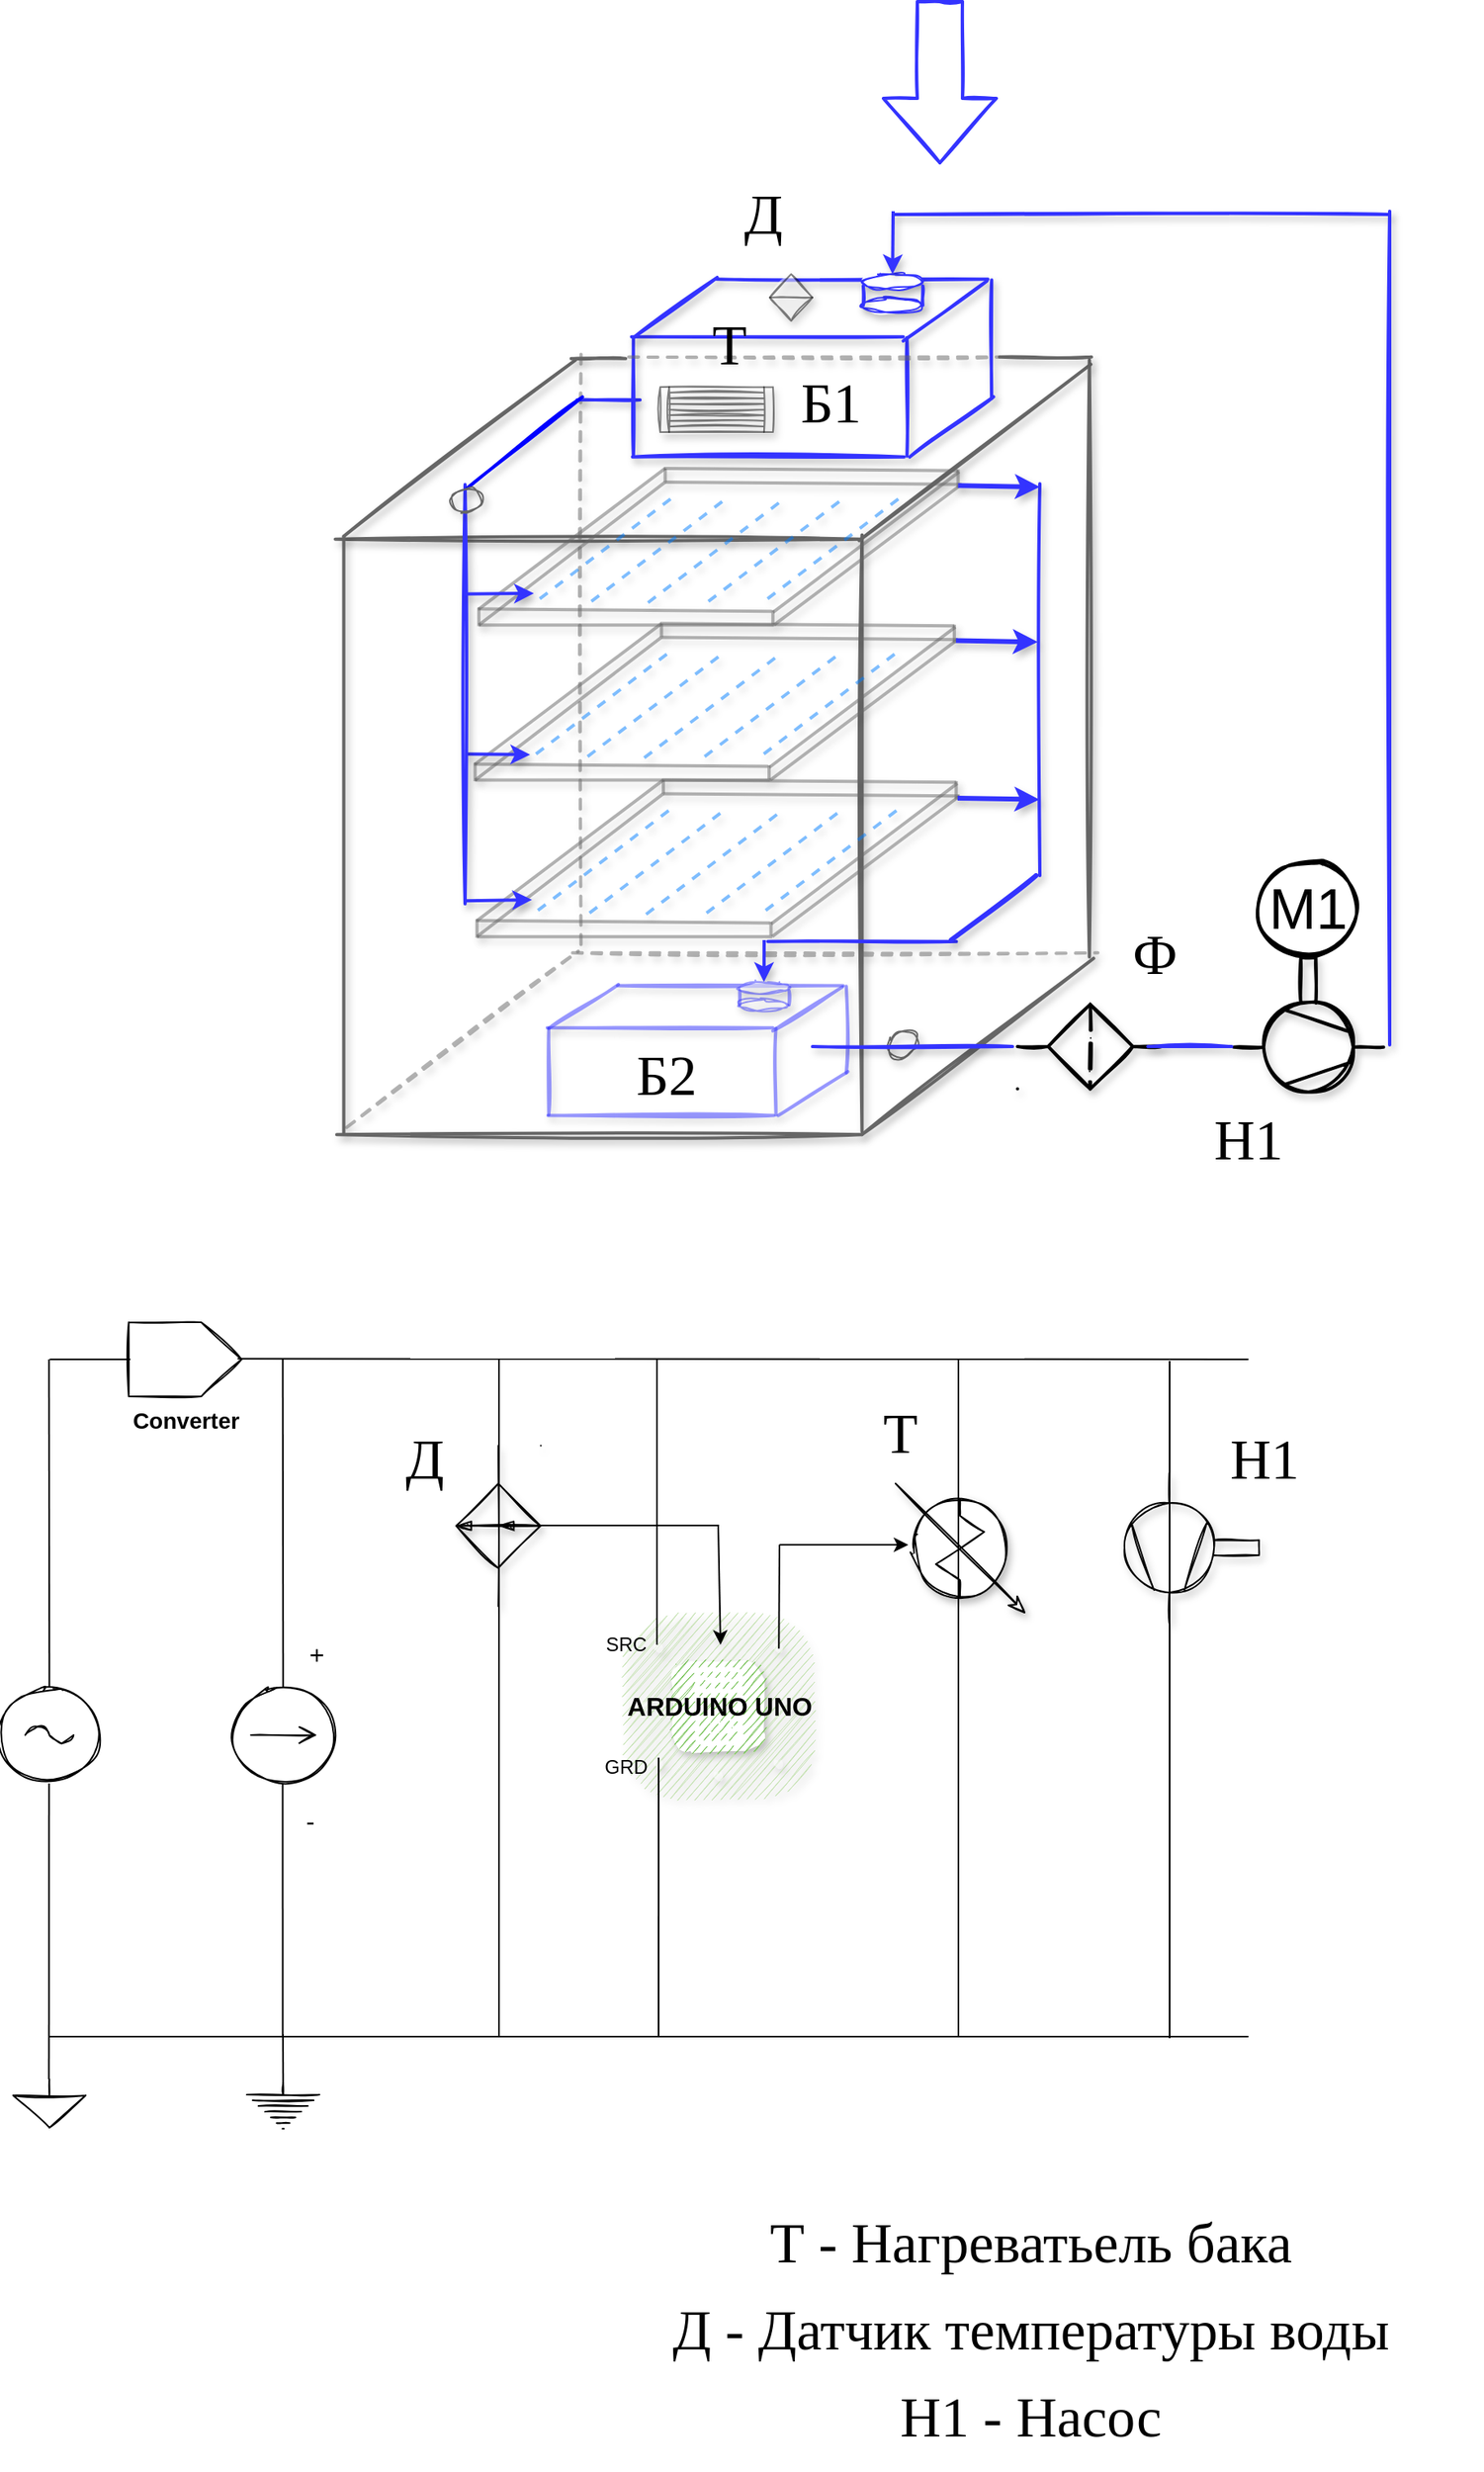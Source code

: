 <mxfile version="13.9.9" type="device"><diagram id="PtN9_cJQtFCpY6xcn8ew" name="Page-1"><mxGraphModel dx="1422" dy="1659" grid="1" gridSize="10" guides="1" tooltips="1" connect="1" arrows="1" fold="1" page="1" pageScale="1" pageWidth="1169" pageHeight="827" math="0" shadow="0"><root><mxCell id="0"/><mxCell id="1" parent="0"/><mxCell id="v4qBYFN-M_uOPP_2_ieD-4" value="" style="group" vertex="1" connectable="0" parent="1"><mxGeometry x="255" y="-562" width="473" height="490" as="geometry"/></mxCell><mxCell id="v4qBYFN-M_uOPP_2_ieD-5" value="" style="group" vertex="1" connectable="0" parent="v4qBYFN-M_uOPP_2_ieD-4"><mxGeometry width="473.0" height="490" as="geometry"/></mxCell><mxCell id="v4qBYFN-M_uOPP_2_ieD-6" value="" style="line;strokeWidth=2;html=1;sketch=1;rounded=1;shadow=1;strokeColor=#666666;" vertex="1" parent="v4qBYFN-M_uOPP_2_ieD-5"><mxGeometry y="111.924" width="325.844" height="8.813" as="geometry"/></mxCell><mxCell id="v4qBYFN-M_uOPP_2_ieD-7" value="" style="line;strokeWidth=2;direction=south;html=1;rounded=1;sketch=1;shadow=1;strokeColor=#666666;" vertex="1" parent="v4qBYFN-M_uOPP_2_ieD-5"><mxGeometry x="0.876" y="114.568" width="8.759" height="370.144" as="geometry"/></mxCell><mxCell id="v4qBYFN-M_uOPP_2_ieD-8" value="" style="line;strokeWidth=2;html=1;sketch=1;rounded=1;shadow=1;strokeColor=#666666;" vertex="1" parent="v4qBYFN-M_uOPP_2_ieD-5"><mxGeometry x="0.876" y="481.187" width="325.844" height="8.813" as="geometry"/></mxCell><mxCell id="v4qBYFN-M_uOPP_2_ieD-9" value="" style="line;strokeWidth=2;direction=south;html=1;rounded=1;sketch=1;shadow=1;strokeColor=#666666;" vertex="1" parent="v4qBYFN-M_uOPP_2_ieD-5"><mxGeometry x="322.341" y="113.687" width="8.759" height="370.144" as="geometry"/></mxCell><mxCell id="v4qBYFN-M_uOPP_2_ieD-10" value="" style="endArrow=none;html=1;exitX=0;exitY=0.5;exitDx=0;exitDy=0;exitPerimeter=0;strokeWidth=2;shadow=1;sketch=1;strokeColor=#666666;" edge="1" parent="v4qBYFN-M_uOPP_2_ieD-5" source="v4qBYFN-M_uOPP_2_ieD-7"><mxGeometry width="50" height="50" relative="1" as="geometry"><mxPoint x="190.076" y="222.968" as="sourcePoint"/><mxPoint x="148.907" y="5.288" as="targetPoint"/></mxGeometry></mxCell><mxCell id="v4qBYFN-M_uOPP_2_ieD-11" value="" style="line;strokeWidth=2;html=1;sketch=1;rounded=1;shadow=1;strokeColor=#666666;" vertex="1" parent="v4qBYFN-M_uOPP_2_ieD-5"><mxGeometry x="146.28" width="33.72" height="8.81" as="geometry"/></mxCell><mxCell id="v4qBYFN-M_uOPP_2_ieD-12" value="" style="endArrow=none;html=1;exitX=0;exitY=0.5;exitDx=0;exitDy=0;exitPerimeter=0;strokeWidth=2;shadow=1;sketch=1;strokeColor=#666666;" edge="1" parent="v4qBYFN-M_uOPP_2_ieD-5"><mxGeometry width="50" height="50" relative="1" as="geometry"><mxPoint x="324.969" y="117.212" as="sourcePoint"/><mxPoint x="468.62" y="7.932" as="targetPoint"/></mxGeometry></mxCell><mxCell id="v4qBYFN-M_uOPP_2_ieD-13" value="" style="line;strokeWidth=2;direction=south;html=1;rounded=1;sketch=1;shadow=1;strokeColor=#666666;" vertex="1" parent="v4qBYFN-M_uOPP_2_ieD-5"><mxGeometry x="463.365" y="5.288" width="8.759" height="370.144" as="geometry"/></mxCell><mxCell id="v4qBYFN-M_uOPP_2_ieD-14" value="" style="endArrow=none;html=1;exitX=0;exitY=0.5;exitDx=0;exitDy=0;exitPerimeter=0;strokeWidth=2;shadow=1;sketch=1;strokeColor=#666666;" edge="1" parent="v4qBYFN-M_uOPP_2_ieD-5"><mxGeometry width="50" height="50" relative="1" as="geometry"><mxPoint x="326.72" y="485.594" as="sourcePoint"/><mxPoint x="470.372" y="376.313" as="targetPoint"/></mxGeometry></mxCell><mxCell id="v4qBYFN-M_uOPP_2_ieD-15" value="" style="line;strokeWidth=2;direction=south;html=1;rounded=1;sketch=1;shadow=1;dashed=1;strokeColor=#666666;opacity=50;" vertex="1" parent="v4qBYFN-M_uOPP_2_ieD-5"><mxGeometry x="148.031" y="1.763" width="8.759" height="370.144" as="geometry"/></mxCell><mxCell id="v4qBYFN-M_uOPP_2_ieD-16" value="" style="endArrow=none;html=1;exitX=0;exitY=0.5;exitDx=0;exitDy=0;exitPerimeter=0;strokeWidth=2;shadow=1;sketch=1;dashed=1;strokeColor=#666666;opacity=50;" edge="1" parent="v4qBYFN-M_uOPP_2_ieD-5"><mxGeometry width="50" height="50" relative="1" as="geometry"><mxPoint x="7.007" y="481.187" as="sourcePoint"/><mxPoint x="150.659" y="371.906" as="targetPoint"/></mxGeometry></mxCell><mxCell id="v4qBYFN-M_uOPP_2_ieD-17" value="" style="line;strokeWidth=2;html=1;sketch=1;rounded=1;shadow=1;dashed=1;strokeColor=#666666;opacity=50;" vertex="1" parent="v4qBYFN-M_uOPP_2_ieD-5"><mxGeometry x="147.156" y="368.5" width="325.844" height="8.813" as="geometry"/></mxCell><mxCell id="v4qBYFN-M_uOPP_2_ieD-18" value="" style="group" vertex="1" connectable="0" parent="v4qBYFN-M_uOPP_2_ieD-5"><mxGeometry x="83.126" y="168.68" width="304.406" height="97.838" as="geometry"/></mxCell><mxCell id="v4qBYFN-M_uOPP_2_ieD-19" value="" style="group;opacity=50;" vertex="1" connectable="0" parent="v4qBYFN-M_uOPP_2_ieD-18"><mxGeometry width="304.406" height="97.838" as="geometry"/></mxCell><mxCell id="v4qBYFN-M_uOPP_2_ieD-20" value="" style="endArrow=none;html=1;strokeWidth=2;shadow=1;sketch=0;strokeColor=#666666;opacity=50;" edge="1" parent="v4qBYFN-M_uOPP_2_ieD-19"><mxGeometry width="50" height="50" relative="1" as="geometry"><mxPoint x="3.59" y="87.204" as="sourcePoint"/><mxPoint x="119.178" as="targetPoint"/></mxGeometry></mxCell><mxCell id="v4qBYFN-M_uOPP_2_ieD-21" value="" style="endArrow=none;html=1;exitX=0;exitY=0.5;exitDx=0;exitDy=0;exitPerimeter=0;strokeWidth=2;shadow=1;sketch=0;strokeColor=#666666;rounded=1;opacity=50;" edge="1" parent="v4qBYFN-M_uOPP_2_ieD-19"><mxGeometry width="50" height="50" relative="1" as="geometry"><mxPoint x="185.946" y="89.331" as="sourcePoint"/><mxPoint x="301.534" y="2.127" as="targetPoint"/></mxGeometry></mxCell><mxCell id="v4qBYFN-M_uOPP_2_ieD-22" value="" style="endArrow=none;html=1;exitX=0;exitY=0.5;exitDx=0;exitDy=0;exitPerimeter=0;strokeWidth=2;shadow=1;sketch=0;strokeColor=#666666;entryX=1;entryY=0.5;entryDx=0;entryDy=0;entryPerimeter=0;opacity=50;" edge="1" parent="v4qBYFN-M_uOPP_2_ieD-19" target="v4qBYFN-M_uOPP_2_ieD-29"><mxGeometry width="50" height="50" relative="1" as="geometry"><mxPoint x="3.59" y="97.129" as="sourcePoint"/><mxPoint x="114.87" y="28.359" as="targetPoint"/></mxGeometry></mxCell><mxCell id="v4qBYFN-M_uOPP_2_ieD-23" value="" style="endArrow=none;html=1;exitX=0;exitY=0.5;exitDx=0;exitDy=0;exitPerimeter=0;strokeWidth=2;shadow=1;sketch=0;strokeColor=#666666;rounded=1;opacity=50;" edge="1" parent="v4qBYFN-M_uOPP_2_ieD-19"><mxGeometry width="50" height="50" relative="1" as="geometry"><mxPoint x="186.664" y="97.129" as="sourcePoint"/><mxPoint x="302.97" y="9.926" as="targetPoint"/></mxGeometry></mxCell><mxCell id="v4qBYFN-M_uOPP_2_ieD-24" value="" style="endArrow=none;html=1;shadow=1;strokeColor=#666666;strokeWidth=2;opacity=50;" edge="1" parent="v4qBYFN-M_uOPP_2_ieD-19"><mxGeometry width="50" height="50" relative="1" as="geometry"><mxPoint x="2.872" y="87.204" as="sourcePoint"/><mxPoint x="185.228" y="88.622" as="targetPoint"/></mxGeometry></mxCell><mxCell id="v4qBYFN-M_uOPP_2_ieD-25" value="" style="endArrow=none;html=1;shadow=1;strokeColor=#666666;strokeWidth=2;opacity=50;" edge="1" parent="v4qBYFN-M_uOPP_2_ieD-19"><mxGeometry width="50" height="50" relative="1" as="geometry"><mxPoint x="118.46" as="sourcePoint"/><mxPoint x="300.816" y="1.418" as="targetPoint"/></mxGeometry></mxCell><mxCell id="v4qBYFN-M_uOPP_2_ieD-26" value="" style="endArrow=none;html=1;shadow=1;strokeColor=#666666;strokeWidth=2;exitX=1;exitY=0.5;exitDx=0;exitDy=0;exitPerimeter=0;opacity=50;" edge="1" parent="v4qBYFN-M_uOPP_2_ieD-19" source="v4qBYFN-M_uOPP_2_ieD-29"><mxGeometry width="50" height="50" relative="1" as="geometry"><mxPoint x="124.921" y="9.217" as="sourcePoint"/><mxPoint x="302.97" y="9.926" as="targetPoint"/></mxGeometry></mxCell><mxCell id="v4qBYFN-M_uOPP_2_ieD-27" value="" style="endArrow=none;html=1;shadow=1;strokeColor=#666666;strokeWidth=2;opacity=50;" edge="1" parent="v4qBYFN-M_uOPP_2_ieD-19"><mxGeometry width="50" height="50" relative="1" as="geometry"><mxPoint x="3.59" y="97.129" as="sourcePoint"/><mxPoint x="186.664" y="97.129" as="targetPoint"/></mxGeometry></mxCell><mxCell id="v4qBYFN-M_uOPP_2_ieD-28" value="" style="line;strokeWidth=2;direction=south;html=1;rounded=1;shadow=1;sketch=0;fillColor=none;strokeColor=#666666;opacity=50;" vertex="1" parent="v4qBYFN-M_uOPP_2_ieD-19"><mxGeometry y="86.495" width="7.179" height="11.344" as="geometry"/></mxCell><mxCell id="v4qBYFN-M_uOPP_2_ieD-29" value="" style="line;strokeWidth=2;direction=south;html=1;rounded=1;shadow=1;sketch=0;fillColor=none;strokeColor=#666666;opacity=50;" vertex="1" parent="v4qBYFN-M_uOPP_2_ieD-19"><mxGeometry x="115.588" width="7.179" height="8.508" as="geometry"/></mxCell><mxCell id="v4qBYFN-M_uOPP_2_ieD-30" value="" style="line;strokeWidth=2;direction=south;html=1;rounded=1;shadow=1;sketch=0;fillColor=none;strokeColor=#666666;opacity=50;" vertex="1" parent="v4qBYFN-M_uOPP_2_ieD-19"><mxGeometry x="182.356" y="87.913" width="7.179" height="8.508" as="geometry"/></mxCell><mxCell id="v4qBYFN-M_uOPP_2_ieD-31" value="" style="line;strokeWidth=2;direction=south;html=1;rounded=1;shadow=1;sketch=0;fillColor=none;strokeColor=#666666;opacity=50;" vertex="1" parent="v4qBYFN-M_uOPP_2_ieD-19"><mxGeometry x="297.227" y="0.709" width="7.179" height="11.344" as="geometry"/></mxCell><mxCell id="v4qBYFN-M_uOPP_2_ieD-32" value="" style="endArrow=none;dashed=1;html=1;shadow=1;strokeWidth=2;sketch=0;strokeColor=#007FFF;opacity=50;" edge="1" parent="v4qBYFN-M_uOPP_2_ieD-19"><mxGeometry width="50" height="50" relative="1" as="geometry"><mxPoint x="73.37" y="82.475" as="sourcePoint"/><mxPoint x="159.228" y="16.98" as="targetPoint"/></mxGeometry></mxCell><mxCell id="v4qBYFN-M_uOPP_2_ieD-289" value="" style="endArrow=classic;html=1;shadow=1;strokeColor=#3333FF;exitX=0.643;exitY=0.48;exitDx=0;exitDy=0;exitPerimeter=0;jumpSize=4;sketch=0;endSize=6;startSize=6;strokeWidth=2;" edge="1" parent="v4qBYFN-M_uOPP_2_ieD-19" source="v4qBYFN-M_uOPP_2_ieD-286"><mxGeometry width="50" height="50" relative="1" as="geometry"><mxPoint x="0.004" y="81.32" as="sourcePoint"/><mxPoint x="37.704" y="81.32" as="targetPoint"/></mxGeometry></mxCell><mxCell id="v4qBYFN-M_uOPP_2_ieD-35" value="" style="endArrow=none;dashed=1;html=1;shadow=1;strokeWidth=2;sketch=0;strokeColor=#007FFF;opacity=50;" edge="1" parent="v4qBYFN-M_uOPP_2_ieD-18"><mxGeometry width="39.026" height="40.429" as="geometry"><mxPoint x="182.644" y="80.858" as="sourcePoint"/><mxPoint x="268.502" y="15.363" as="targetPoint"/></mxGeometry></mxCell><mxCell id="v4qBYFN-M_uOPP_2_ieD-36" value="" style="endArrow=none;dashed=1;html=1;shadow=1;strokeWidth=2;sketch=0;strokeColor=#007FFF;opacity=50;" edge="1" parent="v4qBYFN-M_uOPP_2_ieD-18"><mxGeometry width="39.026" height="40.429" as="geometry"><mxPoint x="145.959" y="82.475" as="sourcePoint"/><mxPoint x="231.817" y="16.98" as="targetPoint"/></mxGeometry></mxCell><mxCell id="v4qBYFN-M_uOPP_2_ieD-37" value="" style="endArrow=none;dashed=1;html=1;shadow=1;strokeWidth=2;sketch=0;strokeColor=#007FFF;opacity=50;" edge="1" parent="v4qBYFN-M_uOPP_2_ieD-18"><mxGeometry width="39.026" height="40.429" as="geometry"><mxPoint x="108.493" y="83.284" as="sourcePoint"/><mxPoint x="194.351" y="17.789" as="targetPoint"/></mxGeometry></mxCell><mxCell id="v4qBYFN-M_uOPP_2_ieD-38" value="" style="endArrow=none;dashed=1;html=1;shadow=1;strokeWidth=2;sketch=0;strokeColor=#007FFF;opacity=50;" edge="1" parent="v4qBYFN-M_uOPP_2_ieD-18"><mxGeometry width="39.026" height="40.429" as="geometry"><mxPoint x="41.368" y="80.858" as="sourcePoint"/><mxPoint x="127.226" y="15.363" as="targetPoint"/></mxGeometry></mxCell><mxCell id="v4qBYFN-M_uOPP_2_ieD-39" value="" style="group" vertex="1" connectable="0" parent="v4qBYFN-M_uOPP_2_ieD-5"><mxGeometry x="85.468" y="72.459" width="304.406" height="270" as="geometry"/></mxCell><mxCell id="v4qBYFN-M_uOPP_2_ieD-40" value="" style="group;opacity=50;" vertex="1" connectable="0" parent="v4qBYFN-M_uOPP_2_ieD-39"><mxGeometry width="304.406" height="270" as="geometry"/></mxCell><mxCell id="v4qBYFN-M_uOPP_2_ieD-42" value="" style="endArrow=none;html=1;strokeWidth=2;shadow=1;sketch=0;strokeColor=#666666;opacity=50;" edge="1" parent="v4qBYFN-M_uOPP_2_ieD-40"><mxGeometry width="50" height="50" relative="1" as="geometry"><mxPoint x="3.59" y="87.204" as="sourcePoint"/><mxPoint x="119.178" as="targetPoint"/></mxGeometry></mxCell><mxCell id="v4qBYFN-M_uOPP_2_ieD-43" value="" style="endArrow=none;html=1;exitX=0;exitY=0.5;exitDx=0;exitDy=0;exitPerimeter=0;strokeWidth=2;shadow=1;sketch=0;strokeColor=#666666;rounded=1;opacity=50;" edge="1" parent="v4qBYFN-M_uOPP_2_ieD-40"><mxGeometry width="50" height="50" relative="1" as="geometry"><mxPoint x="185.946" y="89.331" as="sourcePoint"/><mxPoint x="301.534" y="2.127" as="targetPoint"/></mxGeometry></mxCell><mxCell id="v4qBYFN-M_uOPP_2_ieD-44" value="" style="endArrow=none;html=1;exitX=0;exitY=0.5;exitDx=0;exitDy=0;exitPerimeter=0;strokeWidth=2;shadow=1;sketch=0;strokeColor=#666666;entryX=1;entryY=0.5;entryDx=0;entryDy=0;entryPerimeter=0;opacity=50;" edge="1" parent="v4qBYFN-M_uOPP_2_ieD-40" target="v4qBYFN-M_uOPP_2_ieD-51"><mxGeometry width="50" height="50" relative="1" as="geometry"><mxPoint x="3.59" y="97.129" as="sourcePoint"/><mxPoint x="114.87" y="28.359" as="targetPoint"/></mxGeometry></mxCell><mxCell id="v4qBYFN-M_uOPP_2_ieD-45" value="" style="endArrow=none;html=1;exitX=0;exitY=0.5;exitDx=0;exitDy=0;exitPerimeter=0;strokeWidth=2;shadow=1;sketch=0;strokeColor=#666666;rounded=1;opacity=50;" edge="1" parent="v4qBYFN-M_uOPP_2_ieD-40"><mxGeometry width="50" height="50" relative="1" as="geometry"><mxPoint x="186.664" y="97.129" as="sourcePoint"/><mxPoint x="302.97" y="9.926" as="targetPoint"/></mxGeometry></mxCell><mxCell id="v4qBYFN-M_uOPP_2_ieD-46" value="" style="endArrow=none;html=1;shadow=1;strokeColor=#666666;strokeWidth=2;opacity=50;" edge="1" parent="v4qBYFN-M_uOPP_2_ieD-40"><mxGeometry width="50" height="50" relative="1" as="geometry"><mxPoint x="2.872" y="87.204" as="sourcePoint"/><mxPoint x="185.228" y="88.622" as="targetPoint"/></mxGeometry></mxCell><mxCell id="v4qBYFN-M_uOPP_2_ieD-47" value="" style="endArrow=none;html=1;shadow=1;strokeColor=#666666;strokeWidth=2;opacity=50;" edge="1" parent="v4qBYFN-M_uOPP_2_ieD-40"><mxGeometry width="50" height="50" relative="1" as="geometry"><mxPoint x="118.46" as="sourcePoint"/><mxPoint x="300.816" y="1.418" as="targetPoint"/></mxGeometry></mxCell><mxCell id="v4qBYFN-M_uOPP_2_ieD-48" value="" style="endArrow=none;html=1;shadow=1;strokeColor=#666666;strokeWidth=2;exitX=1;exitY=0.5;exitDx=0;exitDy=0;exitPerimeter=0;opacity=50;" edge="1" parent="v4qBYFN-M_uOPP_2_ieD-40" source="v4qBYFN-M_uOPP_2_ieD-51"><mxGeometry width="50" height="50" relative="1" as="geometry"><mxPoint x="124.921" y="9.217" as="sourcePoint"/><mxPoint x="302.97" y="9.926" as="targetPoint"/></mxGeometry></mxCell><mxCell id="v4qBYFN-M_uOPP_2_ieD-49" value="" style="endArrow=none;html=1;shadow=1;strokeColor=#666666;strokeWidth=2;opacity=50;" edge="1" parent="v4qBYFN-M_uOPP_2_ieD-40"><mxGeometry width="50" height="50" relative="1" as="geometry"><mxPoint x="3.59" y="97.129" as="sourcePoint"/><mxPoint x="186.664" y="97.129" as="targetPoint"/></mxGeometry></mxCell><mxCell id="v4qBYFN-M_uOPP_2_ieD-50" value="" style="line;strokeWidth=2;direction=south;html=1;rounded=1;shadow=1;sketch=0;fillColor=none;strokeColor=#666666;opacity=50;" vertex="1" parent="v4qBYFN-M_uOPP_2_ieD-40"><mxGeometry y="86.495" width="7.179" height="11.344" as="geometry"/></mxCell><mxCell id="v4qBYFN-M_uOPP_2_ieD-51" value="" style="line;strokeWidth=2;direction=south;html=1;rounded=1;shadow=1;sketch=0;fillColor=none;strokeColor=#666666;opacity=50;" vertex="1" parent="v4qBYFN-M_uOPP_2_ieD-40"><mxGeometry x="115.588" width="7.179" height="8.508" as="geometry"/></mxCell><mxCell id="v4qBYFN-M_uOPP_2_ieD-52" value="" style="line;strokeWidth=2;direction=south;html=1;rounded=1;shadow=1;sketch=0;fillColor=none;strokeColor=#666666;opacity=50;" vertex="1" parent="v4qBYFN-M_uOPP_2_ieD-40"><mxGeometry x="182.356" y="87.913" width="7.179" height="8.508" as="geometry"/></mxCell><mxCell id="v4qBYFN-M_uOPP_2_ieD-53" value="" style="line;strokeWidth=2;direction=south;html=1;rounded=1;shadow=1;sketch=0;fillColor=none;strokeColor=#666666;opacity=50;" vertex="1" parent="v4qBYFN-M_uOPP_2_ieD-40"><mxGeometry x="297.227" y="0.709" width="7.179" height="11.344" as="geometry"/></mxCell><mxCell id="v4qBYFN-M_uOPP_2_ieD-54" value="" style="endArrow=none;dashed=1;html=1;shadow=1;strokeWidth=2;sketch=0;strokeColor=#007FFF;opacity=50;" edge="1" parent="v4qBYFN-M_uOPP_2_ieD-40"><mxGeometry width="50" height="50" relative="1" as="geometry"><mxPoint x="73.37" y="82.475" as="sourcePoint"/><mxPoint x="159.228" y="16.98" as="targetPoint"/></mxGeometry></mxCell><mxCell id="v4qBYFN-M_uOPP_2_ieD-286" value="" style="line;strokeWidth=2;direction=south;html=1;shadow=1;sketch=1;fillColor=#ffffff;strokeColor=#3333FF;" vertex="1" parent="v4qBYFN-M_uOPP_2_ieD-40"><mxGeometry x="-10" y="10" width="10" height="260" as="geometry"/></mxCell><mxCell id="v4qBYFN-M_uOPP_2_ieD-290" value="" style="endArrow=classic;html=1;shadow=1;strokeColor=#3333FF;exitX=0.261;exitY=0.58;exitDx=0;exitDy=0;exitPerimeter=0;jumpSize=4;sketch=0;endSize=6;startSize=6;strokeWidth=2;" edge="1" parent="v4qBYFN-M_uOPP_2_ieD-40" source="v4qBYFN-M_uOPP_2_ieD-286"><mxGeometry width="50" height="50" relative="1" as="geometry"><mxPoint x="0.002" y="77.541" as="sourcePoint"/><mxPoint x="37.702" y="77.541" as="targetPoint"/></mxGeometry></mxCell><mxCell id="v4qBYFN-M_uOPP_2_ieD-55" value="" style="endArrow=none;dashed=1;html=1;shadow=1;strokeWidth=2;sketch=0;strokeColor=#007FFF;opacity=50;" edge="1" parent="v4qBYFN-M_uOPP_2_ieD-39"><mxGeometry width="39.026" height="40.429" as="geometry"><mxPoint x="182.644" y="80.858" as="sourcePoint"/><mxPoint x="268.502" y="15.363" as="targetPoint"/></mxGeometry></mxCell><mxCell id="v4qBYFN-M_uOPP_2_ieD-56" value="" style="endArrow=none;dashed=1;html=1;shadow=1;strokeWidth=2;sketch=0;strokeColor=#007FFF;opacity=50;" edge="1" parent="v4qBYFN-M_uOPP_2_ieD-39"><mxGeometry width="39.026" height="40.429" as="geometry"><mxPoint x="145.959" y="82.475" as="sourcePoint"/><mxPoint x="231.817" y="16.98" as="targetPoint"/></mxGeometry></mxCell><mxCell id="v4qBYFN-M_uOPP_2_ieD-57" value="" style="endArrow=none;dashed=1;html=1;shadow=1;strokeWidth=2;sketch=0;strokeColor=#007FFF;opacity=50;" edge="1" parent="v4qBYFN-M_uOPP_2_ieD-39"><mxGeometry width="39.026" height="40.429" as="geometry"><mxPoint x="108.493" y="83.284" as="sourcePoint"/><mxPoint x="194.351" y="17.789" as="targetPoint"/></mxGeometry></mxCell><mxCell id="v4qBYFN-M_uOPP_2_ieD-58" value="" style="endArrow=none;dashed=1;html=1;shadow=1;strokeWidth=2;sketch=0;strokeColor=#007FFF;opacity=50;" edge="1" parent="v4qBYFN-M_uOPP_2_ieD-39"><mxGeometry width="39.026" height="40.429" as="geometry"><mxPoint x="41.368" y="80.858" as="sourcePoint"/><mxPoint x="127.226" y="15.363" as="targetPoint"/></mxGeometry></mxCell><mxCell id="v4qBYFN-M_uOPP_2_ieD-59" value="" style="group" vertex="1" connectable="0" parent="v4qBYFN-M_uOPP_2_ieD-5"><mxGeometry x="84.297" y="265.71" width="304.406" height="97.838" as="geometry"/></mxCell><mxCell id="v4qBYFN-M_uOPP_2_ieD-60" value="" style="group;opacity=50;" vertex="1" connectable="0" parent="v4qBYFN-M_uOPP_2_ieD-59"><mxGeometry width="304.406" height="97.838" as="geometry"/></mxCell><mxCell id="v4qBYFN-M_uOPP_2_ieD-61" value="" style="endArrow=none;html=1;strokeWidth=2;shadow=1;sketch=0;strokeColor=#666666;opacity=50;" edge="1" parent="v4qBYFN-M_uOPP_2_ieD-60"><mxGeometry width="50" height="50" relative="1" as="geometry"><mxPoint x="3.59" y="87.204" as="sourcePoint"/><mxPoint x="119.178" as="targetPoint"/></mxGeometry></mxCell><mxCell id="v4qBYFN-M_uOPP_2_ieD-62" value="" style="endArrow=none;html=1;exitX=0;exitY=0.5;exitDx=0;exitDy=0;exitPerimeter=0;strokeWidth=2;shadow=1;sketch=0;strokeColor=#666666;rounded=1;opacity=50;" edge="1" parent="v4qBYFN-M_uOPP_2_ieD-60"><mxGeometry width="50" height="50" relative="1" as="geometry"><mxPoint x="185.946" y="89.331" as="sourcePoint"/><mxPoint x="301.534" y="2.127" as="targetPoint"/></mxGeometry></mxCell><mxCell id="v4qBYFN-M_uOPP_2_ieD-63" value="" style="endArrow=none;html=1;exitX=0;exitY=0.5;exitDx=0;exitDy=0;exitPerimeter=0;strokeWidth=2;shadow=1;sketch=0;strokeColor=#666666;entryX=1;entryY=0.5;entryDx=0;entryDy=0;entryPerimeter=0;opacity=50;" edge="1" parent="v4qBYFN-M_uOPP_2_ieD-60" target="v4qBYFN-M_uOPP_2_ieD-70"><mxGeometry width="50" height="50" relative="1" as="geometry"><mxPoint x="3.59" y="97.129" as="sourcePoint"/><mxPoint x="114.87" y="28.359" as="targetPoint"/></mxGeometry></mxCell><mxCell id="v4qBYFN-M_uOPP_2_ieD-64" value="" style="endArrow=none;html=1;exitX=0;exitY=0.5;exitDx=0;exitDy=0;exitPerimeter=0;strokeWidth=2;shadow=1;sketch=0;strokeColor=#666666;rounded=1;opacity=50;" edge="1" parent="v4qBYFN-M_uOPP_2_ieD-60"><mxGeometry width="50" height="50" relative="1" as="geometry"><mxPoint x="186.664" y="97.129" as="sourcePoint"/><mxPoint x="302.97" y="9.926" as="targetPoint"/></mxGeometry></mxCell><mxCell id="v4qBYFN-M_uOPP_2_ieD-65" value="" style="endArrow=none;html=1;shadow=1;strokeColor=#666666;strokeWidth=2;opacity=50;" edge="1" parent="v4qBYFN-M_uOPP_2_ieD-60"><mxGeometry width="50" height="50" relative="1" as="geometry"><mxPoint x="2.872" y="87.204" as="sourcePoint"/><mxPoint x="185.228" y="88.622" as="targetPoint"/></mxGeometry></mxCell><mxCell id="v4qBYFN-M_uOPP_2_ieD-66" value="" style="endArrow=none;html=1;shadow=1;strokeColor=#666666;strokeWidth=2;opacity=50;" edge="1" parent="v4qBYFN-M_uOPP_2_ieD-60"><mxGeometry width="50" height="50" relative="1" as="geometry"><mxPoint x="118.46" as="sourcePoint"/><mxPoint x="300.816" y="1.418" as="targetPoint"/></mxGeometry></mxCell><mxCell id="v4qBYFN-M_uOPP_2_ieD-67" value="" style="endArrow=none;html=1;shadow=1;strokeColor=#666666;strokeWidth=2;exitX=1;exitY=0.5;exitDx=0;exitDy=0;exitPerimeter=0;opacity=50;" edge="1" parent="v4qBYFN-M_uOPP_2_ieD-60" source="v4qBYFN-M_uOPP_2_ieD-70"><mxGeometry width="50" height="50" relative="1" as="geometry"><mxPoint x="124.921" y="9.217" as="sourcePoint"/><mxPoint x="302.97" y="9.926" as="targetPoint"/></mxGeometry></mxCell><mxCell id="v4qBYFN-M_uOPP_2_ieD-68" value="" style="endArrow=none;html=1;shadow=1;strokeColor=#666666;strokeWidth=2;opacity=50;" edge="1" parent="v4qBYFN-M_uOPP_2_ieD-60"><mxGeometry width="50" height="50" relative="1" as="geometry"><mxPoint x="3.59" y="97.129" as="sourcePoint"/><mxPoint x="186.664" y="97.129" as="targetPoint"/></mxGeometry></mxCell><mxCell id="v4qBYFN-M_uOPP_2_ieD-69" value="" style="line;strokeWidth=2;direction=south;html=1;rounded=1;shadow=1;sketch=0;fillColor=none;strokeColor=#666666;opacity=50;" vertex="1" parent="v4qBYFN-M_uOPP_2_ieD-60"><mxGeometry y="86.495" width="7.179" height="11.344" as="geometry"/></mxCell><mxCell id="v4qBYFN-M_uOPP_2_ieD-70" value="" style="line;strokeWidth=2;direction=south;html=1;rounded=1;shadow=1;sketch=0;fillColor=none;strokeColor=#666666;opacity=50;" vertex="1" parent="v4qBYFN-M_uOPP_2_ieD-60"><mxGeometry x="115.588" width="7.179" height="8.508" as="geometry"/></mxCell><mxCell id="v4qBYFN-M_uOPP_2_ieD-71" value="" style="line;strokeWidth=2;direction=south;html=1;rounded=1;shadow=1;sketch=0;fillColor=none;strokeColor=#666666;opacity=50;" vertex="1" parent="v4qBYFN-M_uOPP_2_ieD-60"><mxGeometry x="182.356" y="87.913" width="7.179" height="8.508" as="geometry"/></mxCell><mxCell id="v4qBYFN-M_uOPP_2_ieD-72" value="" style="line;strokeWidth=2;direction=south;html=1;rounded=1;shadow=1;sketch=0;fillColor=none;strokeColor=#666666;opacity=50;" vertex="1" parent="v4qBYFN-M_uOPP_2_ieD-60"><mxGeometry x="297.227" y="0.709" width="7.179" height="11.344" as="geometry"/></mxCell><mxCell id="v4qBYFN-M_uOPP_2_ieD-73" value="" style="endArrow=none;dashed=1;html=1;shadow=1;strokeWidth=2;sketch=0;strokeColor=#007FFF;opacity=50;" edge="1" parent="v4qBYFN-M_uOPP_2_ieD-60"><mxGeometry width="50" height="50" relative="1" as="geometry"><mxPoint x="73.37" y="82.475" as="sourcePoint"/><mxPoint x="159.228" y="16.98" as="targetPoint"/></mxGeometry></mxCell><mxCell id="v4qBYFN-M_uOPP_2_ieD-288" value="" style="endArrow=classic;html=1;shadow=1;strokeColor=#3333FF;exitX=0.993;exitY=0.525;exitDx=0;exitDy=0;exitPerimeter=0;jumpSize=4;sketch=0;endSize=6;startSize=6;strokeWidth=2;" edge="1" parent="v4qBYFN-M_uOPP_2_ieD-60" source="v4qBYFN-M_uOPP_2_ieD-286"><mxGeometry width="50" height="50" relative="1" as="geometry"><mxPoint x="0.003" y="74.29" as="sourcePoint"/><mxPoint x="37.703" y="74.29" as="targetPoint"/></mxGeometry></mxCell><mxCell id="v4qBYFN-M_uOPP_2_ieD-76" value="" style="endArrow=none;dashed=1;html=1;shadow=1;strokeWidth=2;sketch=0;strokeColor=#007FFF;opacity=50;" edge="1" parent="v4qBYFN-M_uOPP_2_ieD-59"><mxGeometry width="39.026" height="40.429" as="geometry"><mxPoint x="182.644" y="80.858" as="sourcePoint"/><mxPoint x="268.502" y="15.363" as="targetPoint"/></mxGeometry></mxCell><mxCell id="v4qBYFN-M_uOPP_2_ieD-77" value="" style="endArrow=none;dashed=1;html=1;shadow=1;strokeWidth=2;sketch=0;strokeColor=#007FFF;opacity=50;" edge="1" parent="v4qBYFN-M_uOPP_2_ieD-59"><mxGeometry width="39.026" height="40.429" as="geometry"><mxPoint x="145.959" y="82.475" as="sourcePoint"/><mxPoint x="231.817" y="16.98" as="targetPoint"/></mxGeometry></mxCell><mxCell id="v4qBYFN-M_uOPP_2_ieD-78" value="" style="endArrow=none;dashed=1;html=1;shadow=1;strokeWidth=2;sketch=0;strokeColor=#007FFF;opacity=50;" edge="1" parent="v4qBYFN-M_uOPP_2_ieD-59"><mxGeometry width="39.026" height="40.429" as="geometry"><mxPoint x="108.493" y="83.284" as="sourcePoint"/><mxPoint x="194.351" y="17.789" as="targetPoint"/></mxGeometry></mxCell><mxCell id="v4qBYFN-M_uOPP_2_ieD-79" value="" style="endArrow=none;dashed=1;html=1;shadow=1;strokeWidth=2;sketch=0;strokeColor=#007FFF;opacity=50;" edge="1" parent="v4qBYFN-M_uOPP_2_ieD-59"><mxGeometry width="39.026" height="40.429" as="geometry"><mxPoint x="41.368" y="80.858" as="sourcePoint"/><mxPoint x="127.226" y="15.363" as="targetPoint"/></mxGeometry></mxCell><mxCell id="v4qBYFN-M_uOPP_2_ieD-81" value="" style="endArrow=classic;html=1;shadow=1;startSize=6;endSize=6;strokeColor=#3333FF;strokeWidth=3;exitX=0;exitY=0.5;exitDx=0;exitDy=0;exitPerimeter=0;entryX=0;entryY=0.5;entryDx=0;entryDy=0;entryPerimeter=0;" edge="1" parent="v4qBYFN-M_uOPP_2_ieD-5"><mxGeometry width="50" height="50" relative="1" as="geometry"><mxPoint x="385.004" y="179.298" as="sourcePoint"/><mxPoint x="435.72" y="180.13" as="targetPoint"/></mxGeometry></mxCell><mxCell id="v4qBYFN-M_uOPP_2_ieD-82" value="" style="endArrow=classic;html=1;shadow=1;startSize=6;endSize=6;strokeColor=#3333FF;strokeWidth=3;exitX=0;exitY=0.5;exitDx=0;exitDy=0;exitPerimeter=0;entryX=0;entryY=0.5;entryDx=0;entryDy=0;entryPerimeter=0;" edge="1" parent="v4qBYFN-M_uOPP_2_ieD-5"><mxGeometry width="50" height="50" relative="1" as="geometry"><mxPoint x="386.004" y="276.998" as="sourcePoint"/><mxPoint x="436.72" y="277.83" as="targetPoint"/></mxGeometry></mxCell><mxCell id="v4qBYFN-M_uOPP_2_ieD-284" value="" style="line;strokeWidth=2;html=1;shadow=1;sketch=1;fillColor=#ffffff;strokeColor=#3333FF;" vertex="1" parent="v4qBYFN-M_uOPP_2_ieD-5"><mxGeometry x="150" y="25" width="39" height="10" as="geometry"/></mxCell><mxCell id="v4qBYFN-M_uOPP_2_ieD-285" value="" style="endArrow=none;html=1;exitX=0.5;exitY=1;exitDx=0;exitDy=0;strokeWidth=2;shadow=1;sketch=1;strokeColor=#0000FF;" edge="1" parent="v4qBYFN-M_uOPP_2_ieD-5" source="v4qBYFN-M_uOPP_2_ieD-75"><mxGeometry width="50" height="50" relative="1" as="geometry"><mxPoint x="9.636" y="137.458" as="sourcePoint"/><mxPoint x="153.287" y="28.178" as="targetPoint"/></mxGeometry></mxCell><mxCell id="v4qBYFN-M_uOPP_2_ieD-122" value="" style="line;strokeWidth=2;html=1;shadow=1;sketch=1;fillColor=#ffffff;strokeColor=#3333FF;" vertex="1" parent="v4qBYFN-M_uOPP_2_ieD-5"><mxGeometry x="268.22" y="360.91" width="117" height="10" as="geometry"/></mxCell><mxCell id="v4qBYFN-M_uOPP_2_ieD-80" value="" style="endArrow=classic;html=1;shadow=1;strokeColor=#3333FF;jumpSize=4;sketch=0;endSize=6;startSize=6;strokeWidth=2;entryX=0.5;entryY=0;entryDx=0;entryDy=0;" edge="1" parent="v4qBYFN-M_uOPP_2_ieD-5" target="v4qBYFN-M_uOPP_2_ieD-110"><mxGeometry width="50" height="50" relative="1" as="geometry"><mxPoint x="266" y="365" as="sourcePoint"/><mxPoint x="285.33" y="313.71" as="targetPoint"/></mxGeometry></mxCell><mxCell id="v4qBYFN-M_uOPP_2_ieD-99" value="" style="group;opacity=50;" vertex="1" connectable="0" parent="v4qBYFN-M_uOPP_2_ieD-5"><mxGeometry x="130" y="391" width="189.33" height="84.71" as="geometry"/></mxCell><mxCell id="v4qBYFN-M_uOPP_2_ieD-100" value="" style="line;strokeWidth=2;direction=south;html=1;shadow=1;sketch=1;strokeColor=#3333FF;opacity=50;" vertex="1" parent="v4qBYFN-M_uOPP_2_ieD-99"><mxGeometry y="28.748" width="4.793" height="53.662" as="geometry"/></mxCell><mxCell id="v4qBYFN-M_uOPP_2_ieD-101" value="" style="line;strokeWidth=2;html=1;shadow=1;sketch=1;strokeColor=#3333FF;opacity=50;" vertex="1" parent="v4qBYFN-M_uOPP_2_ieD-99"><mxGeometry x="1.438" y="26.448" width="139.96" height="3.833" as="geometry"/></mxCell><mxCell id="v4qBYFN-M_uOPP_2_ieD-102" value="" style="line;strokeWidth=2;html=1;shadow=1;sketch=1;strokeColor=#3333FF;opacity=50;" vertex="1" parent="v4qBYFN-M_uOPP_2_ieD-99"><mxGeometry x="1.917" y="80.877" width="139.96" height="3.833" as="geometry"/></mxCell><mxCell id="v4qBYFN-M_uOPP_2_ieD-103" value="" style="line;strokeWidth=2;direction=south;html=1;shadow=1;sketch=1;strokeColor=#3333FF;opacity=50;" vertex="1" parent="v4qBYFN-M_uOPP_2_ieD-99"><mxGeometry x="140.919" y="28.748" width="4.793" height="53.662" as="geometry"/></mxCell><mxCell id="v4qBYFN-M_uOPP_2_ieD-104" value="" style="line;strokeWidth=2;html=1;shadow=1;sketch=1;strokeColor=#3333FF;opacity=50;" vertex="1" parent="v4qBYFN-M_uOPP_2_ieD-99"><mxGeometry x="45.056" y="0.383" width="139.96" height="3.833" as="geometry"/></mxCell><mxCell id="v4qBYFN-M_uOPP_2_ieD-105" value="" style="line;strokeWidth=2;direction=south;html=1;shadow=1;sketch=1;strokeColor=#3333FF;opacity=50;" vertex="1" parent="v4qBYFN-M_uOPP_2_ieD-99"><mxGeometry x="184.537" y="2.683" width="4.793" height="53.662" as="geometry"/></mxCell><mxCell id="v4qBYFN-M_uOPP_2_ieD-106" value="" style="endArrow=none;html=1;exitX=0;exitY=0.5;exitDx=0;exitDy=0;exitPerimeter=0;strokeWidth=2;shadow=1;sketch=1;strokeColor=#3333FF;opacity=50;" edge="1" parent="v4qBYFN-M_uOPP_2_ieD-99" source="v4qBYFN-M_uOPP_2_ieD-100"><mxGeometry width="50" height="50" relative="1" as="geometry"><mxPoint x="-42.658" y="53.337" as="sourcePoint"/><mxPoint x="45.558" y="1.533" as="targetPoint"/></mxGeometry></mxCell><mxCell id="v4qBYFN-M_uOPP_2_ieD-107" value="" style="endArrow=none;html=1;exitX=0;exitY=0.5;exitDx=0;exitDy=0;exitPerimeter=0;strokeWidth=2;shadow=1;sketch=1;strokeColor=#3333FF;opacity=50;" edge="1" parent="v4qBYFN-M_uOPP_2_ieD-99"><mxGeometry width="50" height="50" relative="1" as="geometry"><mxPoint x="141.374" y="30.281" as="sourcePoint"/><mxPoint x="184.536" y="3.066" as="targetPoint"/></mxGeometry></mxCell><mxCell id="v4qBYFN-M_uOPP_2_ieD-108" value="" style="endArrow=none;html=1;exitX=0;exitY=0.5;exitDx=0;exitDy=0;exitPerimeter=0;strokeWidth=2;shadow=1;sketch=1;strokeColor=#3333FF;opacity=50;" edge="1" parent="v4qBYFN-M_uOPP_2_ieD-99"><mxGeometry width="50" height="50" relative="1" as="geometry"><mxPoint x="144.754" y="82.793" as="sourcePoint"/><mxPoint x="187.915" y="55.579" as="targetPoint"/></mxGeometry></mxCell><mxCell id="v4qBYFN-M_uOPP_2_ieD-109" value="" style="ellipse;whiteSpace=wrap;html=1;shadow=1;sketch=1;strokeColor=#3333FF;opacity=50;" vertex="1" parent="v4qBYFN-M_uOPP_2_ieD-99"><mxGeometry x="120.788" y="10.732" width="30.197" height="6.899" as="geometry"/></mxCell><mxCell id="v4qBYFN-M_uOPP_2_ieD-110" value="" style="ellipse;whiteSpace=wrap;html=1;shadow=1;sketch=1;strokeColor=#3333FF;opacity=50;" vertex="1" parent="v4qBYFN-M_uOPP_2_ieD-99"><mxGeometry x="120.788" width="30.197" height="6.899" as="geometry"/></mxCell><mxCell id="v4qBYFN-M_uOPP_2_ieD-111" value="" style="line;strokeWidth=2;direction=south;html=1;shadow=1;sketch=1;strokeColor=#3333FF;opacity=50;" vertex="1" parent="v4qBYFN-M_uOPP_2_ieD-99"><mxGeometry x="118.391" y="5.366" width="4.793" height="8.816" as="geometry"/></mxCell><mxCell id="v4qBYFN-M_uOPP_2_ieD-112" value="" style="line;strokeWidth=2;direction=south;html=1;shadow=1;sketch=1;strokeColor=#3333FF;opacity=50;" vertex="1" parent="v4qBYFN-M_uOPP_2_ieD-99"><mxGeometry x="149.067" y="5.366" width="4.793" height="8.816" as="geometry"/></mxCell><mxCell id="v4qBYFN-M_uOPP_2_ieD-113" value="&lt;p&gt;&lt;font face=&quot;Verdana&quot;&gt;&lt;span style=&quot;font-size: 35px&quot;&gt;Б2&lt;/span&gt;&lt;/font&gt;&lt;/p&gt;" style="text;html=1;align=center;verticalAlign=middle;resizable=0;points=[];autosize=1;strokeColor=none;opacity=50;" vertex="1" parent="v4qBYFN-M_uOPP_2_ieD-99"><mxGeometry x="46.011" y="31.228" width="57" height="53" as="geometry"/></mxCell><mxCell id="v4qBYFN-M_uOPP_2_ieD-83" value="" style="ellipse;whiteSpace=wrap;html=1;rounded=1;shadow=1;sketch=1;rotation=-40;fillColor=none;strokeColor=#666666;" vertex="1" parent="v4qBYFN-M_uOPP_2_ieD-5"><mxGeometry x="342" y="422" width="20" height="14.76" as="geometry"/></mxCell><mxCell id="v4qBYFN-M_uOPP_2_ieD-84" value="" style="group" vertex="1" connectable="0" parent="1"><mxGeometry x="437" y="-610" width="228" height="116" as="geometry"/></mxCell><mxCell id="v4qBYFN-M_uOPP_2_ieD-85" value="" style="line;strokeWidth=2;direction=south;html=1;shadow=1;sketch=1;strokeColor=#3333FF;" vertex="1" parent="v4qBYFN-M_uOPP_2_ieD-84"><mxGeometry y="39.367" width="5.772" height="73.484" as="geometry"/></mxCell><mxCell id="v4qBYFN-M_uOPP_2_ieD-86" value="" style="line;strokeWidth=2;html=1;shadow=1;sketch=1;strokeColor=#3333FF;" vertex="1" parent="v4qBYFN-M_uOPP_2_ieD-84"><mxGeometry x="1.732" y="36.217" width="168.547" height="5.249" as="geometry"/></mxCell><mxCell id="v4qBYFN-M_uOPP_2_ieD-87" value="" style="line;strokeWidth=2;html=1;shadow=1;sketch=1;strokeColor=#3333FF;" vertex="1" parent="v4qBYFN-M_uOPP_2_ieD-84"><mxGeometry x="2.309" y="110.751" width="168.547" height="5.249" as="geometry"/></mxCell><mxCell id="v4qBYFN-M_uOPP_2_ieD-88" value="" style="line;strokeWidth=2;direction=south;html=1;shadow=1;sketch=1;strokeColor=#3333FF;" vertex="1" parent="v4qBYFN-M_uOPP_2_ieD-84"><mxGeometry x="169.701" y="39.367" width="5.772" height="73.484" as="geometry"/></mxCell><mxCell id="v4qBYFN-M_uOPP_2_ieD-89" value="" style="line;strokeWidth=2;html=1;shadow=1;sketch=1;strokeColor=#3333FF;" vertex="1" parent="v4qBYFN-M_uOPP_2_ieD-84"><mxGeometry x="54.258" y="0.525" width="168.547" height="5.249" as="geometry"/></mxCell><mxCell id="v4qBYFN-M_uOPP_2_ieD-90" value="" style="line;strokeWidth=2;direction=south;html=1;shadow=1;sketch=1;strokeColor=#3333FF;" vertex="1" parent="v4qBYFN-M_uOPP_2_ieD-84"><mxGeometry x="222.228" y="3.674" width="5.772" height="73.484" as="geometry"/></mxCell><mxCell id="v4qBYFN-M_uOPP_2_ieD-91" value="" style="endArrow=none;html=1;exitX=0;exitY=0.5;exitDx=0;exitDy=0;exitPerimeter=0;strokeWidth=2;shadow=1;sketch=1;strokeColor=#3333FF;" edge="1" parent="v4qBYFN-M_uOPP_2_ieD-84" source="v4qBYFN-M_uOPP_2_ieD-85"><mxGeometry width="50" height="50" relative="1" as="geometry"><mxPoint x="-51.37" y="73.038" as="sourcePoint"/><mxPoint x="54.863" y="2.099" as="targetPoint"/></mxGeometry></mxCell><mxCell id="v4qBYFN-M_uOPP_2_ieD-92" value="" style="endArrow=none;html=1;exitX=0;exitY=0.5;exitDx=0;exitDy=0;exitPerimeter=0;strokeWidth=2;shadow=1;sketch=1;strokeColor=#3333FF;" edge="1" parent="v4qBYFN-M_uOPP_2_ieD-84"><mxGeometry width="50" height="50" relative="1" as="geometry"><mxPoint x="170.25" y="41.466" as="sourcePoint"/><mxPoint x="222.227" y="4.199" as="targetPoint"/></mxGeometry></mxCell><mxCell id="v4qBYFN-M_uOPP_2_ieD-93" value="" style="endArrow=none;html=1;exitX=0;exitY=0.5;exitDx=0;exitDy=0;exitPerimeter=0;strokeWidth=2;shadow=1;sketch=1;strokeColor=#3333FF;" edge="1" parent="v4qBYFN-M_uOPP_2_ieD-84"><mxGeometry width="50" height="50" relative="1" as="geometry"><mxPoint x="174.319" y="113.376" as="sourcePoint"/><mxPoint x="226.296" y="76.108" as="targetPoint"/></mxGeometry></mxCell><mxCell id="v4qBYFN-M_uOPP_2_ieD-94" value="" style="ellipse;whiteSpace=wrap;html=1;shadow=1;sketch=1;strokeColor=#3333FF;" vertex="1" parent="v4qBYFN-M_uOPP_2_ieD-84"><mxGeometry x="145.458" y="14.697" width="36.365" height="9.448" as="geometry"/></mxCell><mxCell id="v4qBYFN-M_uOPP_2_ieD-95" value="" style="ellipse;whiteSpace=wrap;html=1;shadow=1;sketch=1;strokeColor=#3333FF;" vertex="1" parent="v4qBYFN-M_uOPP_2_ieD-84"><mxGeometry x="145.458" width="36.365" height="9.448" as="geometry"/></mxCell><mxCell id="v4qBYFN-M_uOPP_2_ieD-96" value="" style="line;strokeWidth=2;direction=south;html=1;shadow=1;sketch=1;strokeColor=#3333FF;" vertex="1" parent="v4qBYFN-M_uOPP_2_ieD-84"><mxGeometry x="142.572" y="7.348" width="5.772" height="12.072" as="geometry"/></mxCell><mxCell id="v4qBYFN-M_uOPP_2_ieD-97" value="" style="line;strokeWidth=2;direction=south;html=1;shadow=1;sketch=1;strokeColor=#3333FF;" vertex="1" parent="v4qBYFN-M_uOPP_2_ieD-84"><mxGeometry x="179.514" y="7.348" width="5.772" height="12.072" as="geometry"/></mxCell><mxCell id="v4qBYFN-M_uOPP_2_ieD-98" value="&lt;p&gt;&lt;font face=&quot;Verdana&quot;&gt;&lt;span style=&quot;font-size: 35px&quot;&gt;Б1&lt;/span&gt;&lt;/font&gt;&lt;/p&gt;" style="text;html=1;align=center;verticalAlign=middle;resizable=0;points=[];autosize=1;strokeColor=none;" vertex="1" parent="v4qBYFN-M_uOPP_2_ieD-84"><mxGeometry x="96" y="53" width="57" height="53" as="geometry"/></mxCell><mxCell id="v4qBYFN-M_uOPP_2_ieD-117" value="" style="line;strokeWidth=2;html=1;shadow=1;sketch=1;fillColor=#ffffff;strokeColor=#3333FF;" vertex="1" parent="1"><mxGeometry x="601" y="-652" width="308" height="10" as="geometry"/></mxCell><mxCell id="v4qBYFN-M_uOPP_2_ieD-118" value="" style="line;strokeWidth=2;direction=south;html=1;shadow=1;sketch=1;fillColor=#ffffff;strokeColor=#3333FF;" vertex="1" parent="1"><mxGeometry x="904" y="-649" width="10" height="517" as="geometry"/></mxCell><mxCell id="v4qBYFN-M_uOPP_2_ieD-120" value="" style="line;strokeWidth=2;direction=south;html=1;shadow=1;sketch=1;fillColor=#ffffff;strokeColor=#3333FF;" vertex="1" parent="1"><mxGeometry x="687" y="-480" width="10" height="243" as="geometry"/></mxCell><mxCell id="v4qBYFN-M_uOPP_2_ieD-121" value="" style="endArrow=none;html=1;strokeWidth=3;shadow=1;sketch=1;strokeColor=#3333FF;" edge="1" parent="1"><mxGeometry width="50" height="50" relative="1" as="geometry"><mxPoint x="637" y="-197" as="sourcePoint"/><mxPoint x="689.652" y="-236.997" as="targetPoint"/></mxGeometry></mxCell><mxCell id="v4qBYFN-M_uOPP_2_ieD-123" value="" style="endArrow=classic;html=1;shadow=1;startSize=6;endSize=6;strokeColor=#3333FF;strokeWidth=3;exitX=0;exitY=0.5;exitDx=0;exitDy=0;exitPerimeter=0;entryX=0;entryY=0.5;entryDx=0;entryDy=0;entryPerimeter=0;" edge="1" parent="1"><mxGeometry width="50" height="50" relative="1" as="geometry"><mxPoint x="641.284" y="-478.832" as="sourcePoint"/><mxPoint x="692" y="-478.0" as="targetPoint"/></mxGeometry></mxCell><mxCell id="v4qBYFN-M_uOPP_2_ieD-126" value="" style="verticalLabelPosition=bottom;aspect=fixed;html=1;verticalAlign=top;strokeColor=#000000;fillColor=#000000;align=center;outlineConnect=0;shape=mxgraph.fluid_power.x11420;points=[[0.665,0,0],[0.665,1,0]];shadow=1;sketch=1;rotation=90;strokeWidth=2;" vertex="1" parent="1"><mxGeometry x="817" y="-191" width="83.5" height="92.9" as="geometry"/></mxCell><mxCell id="v4qBYFN-M_uOPP_2_ieD-127" value="" style="verticalLabelPosition=bottom;aspect=fixed;html=1;verticalAlign=top;strokeColor=#000000;fillColor=#000000;align=center;outlineConnect=0;shape=mxgraph.fluid_power.x11980;points=[[0.5,0,0],[0.5,1,0]];shadow=1;sketch=1;rotation=-90;strokeWidth=2;" vertex="1" parent="1"><mxGeometry x="697" y="-176" width="52.44" height="90.12" as="geometry"/></mxCell><mxCell id="v4qBYFN-M_uOPP_2_ieD-130" value="M1" style="verticalLabelPosition=middle;shadow=0;dashed=0;align=center;html=1;verticalAlign=middle;strokeWidth=2;shape=ellipse;aspect=fixed;fontSize=35;sketch=1;fillColor=#ffffff;" vertex="1" parent="1"><mxGeometry x="828" y="-247" width="60" height="60" as="geometry"/></mxCell><mxCell id="v4qBYFN-M_uOPP_2_ieD-132" value="" style="line;strokeWidth=2;html=1;shadow=1;sketch=1;fillColor=#ffffff;strokeColor=#3333FF;" vertex="1" parent="1"><mxGeometry x="759" y="-135.94" width="52" height="10" as="geometry"/></mxCell><mxCell id="v4qBYFN-M_uOPP_2_ieD-133" value="" style="line;strokeWidth=2;html=1;shadow=1;sketch=1;fillColor=#ffffff;strokeColor=#3333FF;" vertex="1" parent="1"><mxGeometry x="551" y="-135.94" width="124" height="10" as="geometry"/></mxCell><mxCell id="v4qBYFN-M_uOPP_2_ieD-135" value="&lt;p&gt;&lt;font face=&quot;Verdana&quot;&gt;&lt;span style=&quot;font-size: 35px&quot;&gt;Н1&lt;/span&gt;&lt;/font&gt;&lt;/p&gt;" style="text;html=1;align=center;verticalAlign=middle;resizable=0;points=[];autosize=1;strokeColor=none;" vertex="1" parent="1"><mxGeometry x="791" y="-98.1" width="60" height="50" as="geometry"/></mxCell><mxCell id="v4qBYFN-M_uOPP_2_ieD-136" value="&lt;p&gt;&lt;font face=&quot;Verdana&quot;&gt;&lt;span style=&quot;font-size: 35px&quot;&gt;Ф&lt;/span&gt;&lt;/font&gt;&lt;/p&gt;" style="text;html=1;align=center;verticalAlign=middle;resizable=0;points=[];autosize=1;strokeColor=none;" vertex="1" parent="1"><mxGeometry x="743" y="-215" width="40" height="53" as="geometry"/></mxCell><mxCell id="v4qBYFN-M_uOPP_2_ieD-140" value="" style="html=1;shadow=0;dashed=0;align=center;verticalAlign=middle;shape=mxgraph.arrows2.arrow;dy=0.6;dx=40;direction=south;notch=0;sketch=1;strokeColor=#3333FF;fillColor=#ffffff;strokeWidth=2;" vertex="1" parent="1"><mxGeometry x="595" y="-779" width="70" height="100" as="geometry"/></mxCell><mxCell id="v4qBYFN-M_uOPP_2_ieD-75" value="" style="ellipse;whiteSpace=wrap;html=1;rounded=1;shadow=1;sketch=1;rotation=-180;fillColor=none;strokeColor=#666666;" vertex="1" parent="1"><mxGeometry x="326.48" y="-477" width="20" height="14.76" as="geometry"/></mxCell><mxCell id="v4qBYFN-M_uOPP_2_ieD-281" value="" style="line;strokeWidth=2;html=1;sketch=1;rounded=1;shadow=1;strokeColor=#666666;" vertex="1" parent="1"><mxGeometry x="667" y="-563" width="57" height="8.81" as="geometry"/></mxCell><mxCell id="v4qBYFN-M_uOPP_2_ieD-282" value="" style="line;strokeWidth=2;html=1;sketch=1;rounded=1;shadow=1;strokeColor=#666666;dashed=1;opacity=50;" vertex="1" parent="1"><mxGeometry x="437" y="-563" width="230" height="8.81" as="geometry"/></mxCell><mxCell id="v4qBYFN-M_uOPP_2_ieD-287" value="" style="endArrow=classic;html=1;shadow=1;strokeColor=#3333FF;jumpSize=4;sketch=0;endSize=6;startSize=6;strokeWidth=2;entryX=0.5;entryY=0;entryDx=0;entryDy=0;" edge="1" parent="1" target="v4qBYFN-M_uOPP_2_ieD-95"><mxGeometry width="50" height="50" relative="1" as="geometry"><mxPoint x="601" y="-649" as="sourcePoint"/><mxPoint x="137" y="-477" as="targetPoint"/></mxGeometry></mxCell><mxCell id="v4qBYFN-M_uOPP_2_ieD-292" value="" style="verticalLabelPosition=bottom;aspect=fixed;html=1;verticalAlign=top;strokeColor=#000000;fillColor=#000000;align=center;outlineConnect=0;shape=mxgraph.fluid_power.x11420;points=[[0.665,0,0],[0.665,1,0]];shadow=1;sketch=1;rotation=-180;" vertex="1" parent="1"><mxGeometry x="744.5" y="133.55" width="83.5" height="92.9" as="geometry"/></mxCell><mxCell id="v4qBYFN-M_uOPP_2_ieD-294" value="" style="shape=mxgraph.pid.heat_exchangers.heater;html=1;pointerEvents=1;align=center;verticalLabelPosition=bottom;verticalAlign=top;dashed=0;shadow=1;sketch=1;rotation=-90;" vertex="1" parent="1"><mxGeometry x="602.5" y="140" width="80" height="80" as="geometry"/></mxCell><mxCell id="v4qBYFN-M_uOPP_2_ieD-295" value="" style="shape=mxgraph.pid.heat_exchangers.fixed_straight_tubes_heat_exchanger;html=1;pointerEvents=1;align=center;verticalLabelPosition=bottom;verticalAlign=top;dashed=0;shadow=1;sketch=1;opacity=50;" vertex="1" parent="1"><mxGeometry x="456.5" y="-540" width="70" height="28" as="geometry"/></mxCell><mxCell id="v4qBYFN-M_uOPP_2_ieD-296" value="&lt;p&gt;&lt;font face=&quot;Verdana&quot;&gt;&lt;span style=&quot;font-size: 35px&quot;&gt;Т&lt;/span&gt;&lt;/font&gt;&lt;/p&gt;" style="text;html=1;align=center;verticalAlign=middle;resizable=0;points=[];autosize=1;strokeColor=none;" vertex="1" parent="1"><mxGeometry x="478.5" y="-591" width="40" height="50" as="geometry"/></mxCell><mxCell id="v4qBYFN-M_uOPP_2_ieD-301" value="" style="verticalLabelPosition=bottom;aspect=fixed;html=1;verticalAlign=top;strokeColor=#000000;fillColor=#000000;align=center;outlineConnect=0;shape=mxgraph.fluid_power.x12300;points=[[0,0.5,0],[1,0.5,0]];shadow=1;sketch=1;rotation=90;" vertex="1" parent="1"><mxGeometry x="306.4" y="140" width="99.6" height="52.56" as="geometry"/></mxCell><mxCell id="v4qBYFN-M_uOPP_2_ieD-302" value="" style="shape=sortShape;perimeter=rhombusPerimeter;whiteSpace=wrap;html=1;shadow=1;sketch=1;opacity=50;" vertex="1" parent="1"><mxGeometry x="524.5" y="-610" width="26.5" height="29" as="geometry"/></mxCell><mxCell id="v4qBYFN-M_uOPP_2_ieD-303" value="&lt;p&gt;&lt;font face=&quot;Verdana&quot;&gt;&lt;span style=&quot;font-size: 35px&quot;&gt;Д&lt;/span&gt;&lt;/font&gt;&lt;/p&gt;" style="text;html=1;align=center;verticalAlign=middle;resizable=0;points=[];autosize=1;strokeColor=none;" vertex="1" parent="1"><mxGeometry x="500" y="-672" width="40" height="50" as="geometry"/></mxCell><mxCell id="v4qBYFN-M_uOPP_2_ieD-304" value="" style="verticalLabelPosition=bottom;html=1;fillColor=#6ABD46;strokeColor=#ffffff;verticalAlign=top;align=center;points=[[0.085,0.085,0],[0.915,0.085,0],[0.915,0.915,0],[0.085,0.915,0],[0.25,0,0],[0.5,0,0],[0.75,0,0],[1,0.25,0],[1,0.5,0],[1,0.75,0],[0.75,1,0],[0.5,1,0],[0.25,1,0],[0,0.75,0],[0,0.5,0],[0,0.25,0]];pointerEvents=1;shape=mxgraph.cisco_safe.compositeIcon;bgIcon=mxgraph.cisco_safe.architecture.generic_appliance;resIcon=mxgraph.cisco_safe.architecture.aci_controller;shadow=1;sketch=1;" vertex="1" parent="1"><mxGeometry x="432.5" y="220" width="120" height="116" as="geometry"/></mxCell><mxCell id="v4qBYFN-M_uOPP_2_ieD-305" value="" style="pointerEvents=1;verticalLabelPosition=bottom;shadow=0;dashed=0;align=center;html=1;verticalAlign=top;shape=mxgraph.electrical.signal_sources.ac_source;sketch=1;" vertex="1" parent="1"><mxGeometry x="47.64" y="266" width="60" height="60" as="geometry"/></mxCell><mxCell id="v4qBYFN-M_uOPP_2_ieD-306" value="" style="pointerEvents=1;verticalLabelPosition=bottom;shadow=0;dashed=0;align=center;html=1;verticalAlign=top;shape=mxgraph.electrical.signal_sources.dc_source_2;sketch=1;" vertex="1" parent="1"><mxGeometry x="192.64" y="266" width="60" height="60" as="geometry"/></mxCell><mxCell id="v4qBYFN-M_uOPP_2_ieD-308" value="&lt;b&gt;&lt;font style=&quot;font-size: 14px&quot;&gt;Converter&lt;/font&gt;&lt;/b&gt;" style="verticalLabelPosition=bottom;shadow=0;dashed=0;align=center;html=1;verticalAlign=top;shape=mxgraph.electrical.abstract.dac;sketch=1;" vertex="1" parent="1"><mxGeometry x="126.84" y="40" width="70" height="46" as="geometry"/></mxCell><mxCell id="v4qBYFN-M_uOPP_2_ieD-310" value="" style="endArrow=none;html=1;exitX=0.5;exitY=0;exitDx=0;exitDy=0;exitPerimeter=0;" edge="1" parent="1" source="v4qBYFN-M_uOPP_2_ieD-305"><mxGeometry width="50" height="50" relative="1" as="geometry"><mxPoint x="67.64" y="246" as="sourcePoint"/><mxPoint x="77.36" y="63" as="targetPoint"/></mxGeometry></mxCell><mxCell id="v4qBYFN-M_uOPP_2_ieD-311" value="" style="endArrow=none;html=1;" edge="1" parent="1"><mxGeometry width="50" height="50" relative="1" as="geometry"><mxPoint x="77.36" y="483" as="sourcePoint"/><mxPoint x="77.4" y="326" as="targetPoint"/></mxGeometry></mxCell><mxCell id="v4qBYFN-M_uOPP_2_ieD-312" value="" style="pointerEvents=1;verticalLabelPosition=bottom;shadow=0;dashed=0;align=center;html=1;verticalAlign=top;shape=mxgraph.electrical.signal_sources.signal_ground;sketch=1;" vertex="1" parent="1"><mxGeometry x="55.14" y="509.45" width="45" height="30" as="geometry"/></mxCell><mxCell id="v4qBYFN-M_uOPP_2_ieD-313" value="" style="pointerEvents=1;verticalLabelPosition=bottom;shadow=0;dashed=0;align=center;html=1;verticalAlign=top;shape=mxgraph.electrical.signal_sources.protective_earth;sketch=1;" vertex="1" parent="1"><mxGeometry x="200.14" y="512" width="45" height="28.1" as="geometry"/></mxCell><mxCell id="v4qBYFN-M_uOPP_2_ieD-314" value="" style="endArrow=none;html=1;strokeColor=#000000;" edge="1" parent="1"><mxGeometry width="50" height="50" relative="1" as="geometry"><mxPoint x="77.36" y="483" as="sourcePoint"/><mxPoint x="821.36" y="483" as="targetPoint"/></mxGeometry></mxCell><mxCell id="v4qBYFN-M_uOPP_2_ieD-315" value="" style="endArrow=none;html=1;strokeColor=#000000;" edge="1" parent="1"><mxGeometry width="50" height="50" relative="1" as="geometry"><mxPoint x="77.84" y="63" as="sourcePoint"/><mxPoint x="127.84" y="63" as="targetPoint"/></mxGeometry></mxCell><mxCell id="v4qBYFN-M_uOPP_2_ieD-316" value="" style="endArrow=none;html=1;strokeColor=#000000;" edge="1" parent="1"><mxGeometry width="50" height="50" relative="1" as="geometry"><mxPoint x="194.34" y="62.66" as="sourcePoint"/><mxPoint x="821.36" y="63" as="targetPoint"/></mxGeometry></mxCell><mxCell id="v4qBYFN-M_uOPP_2_ieD-317" value="" style="endArrow=none;html=1;exitX=0.5;exitY=0;exitDx=0;exitDy=0;exitPerimeter=0;" edge="1" parent="1"><mxGeometry width="50" height="50" relative="1" as="geometry"><mxPoint x="222.64" y="266" as="sourcePoint"/><mxPoint x="222.36" y="63" as="targetPoint"/></mxGeometry></mxCell><mxCell id="v4qBYFN-M_uOPP_2_ieD-318" value="" style="endArrow=none;html=1;exitX=0.5;exitY=0;exitDx=0;exitDy=0;exitPerimeter=0;" edge="1" parent="1"><mxGeometry width="50" height="50" relative="1" as="geometry"><mxPoint x="77.3" y="509.45" as="sourcePoint"/><mxPoint x="77.36" y="483" as="targetPoint"/></mxGeometry></mxCell><mxCell id="v4qBYFN-M_uOPP_2_ieD-319" value="" style="endArrow=none;html=1;" edge="1" parent="1"><mxGeometry width="50" height="50" relative="1" as="geometry"><mxPoint x="222.36" y="483" as="sourcePoint"/><mxPoint x="222.3" y="326" as="targetPoint"/></mxGeometry></mxCell><mxCell id="v4qBYFN-M_uOPP_2_ieD-320" value="" style="endArrow=none;html=1;exitX=0.5;exitY=0;exitDx=0;exitDy=0;exitPerimeter=0;" edge="1" parent="1" source="v4qBYFN-M_uOPP_2_ieD-313"><mxGeometry width="50" height="50" relative="1" as="geometry"><mxPoint x="222.44" y="508.0" as="sourcePoint"/><mxPoint x="222.5" y="481.55" as="targetPoint"/></mxGeometry></mxCell><mxCell id="v4qBYFN-M_uOPP_2_ieD-321" value="" style="endArrow=none;html=1;" edge="1" parent="1"><mxGeometry width="50" height="50" relative="1" as="geometry"><mxPoint x="356.5" y="483" as="sourcePoint"/><mxPoint x="356.5" y="63" as="targetPoint"/></mxGeometry></mxCell><mxCell id="v4qBYFN-M_uOPP_2_ieD-322" value="" style="endArrow=none;html=1;" edge="1" parent="1"><mxGeometry width="50" height="50" relative="1" as="geometry"><mxPoint x="641.5" y="483.0" as="sourcePoint"/><mxPoint x="641.5" y="63.0" as="targetPoint"/></mxGeometry></mxCell><mxCell id="v4qBYFN-M_uOPP_2_ieD-323" value="" style="endArrow=none;html=1;" edge="1" parent="1"><mxGeometry width="50" height="50" relative="1" as="geometry"><mxPoint x="772.5" y="484.0" as="sourcePoint"/><mxPoint x="772.5" y="64.0" as="targetPoint"/></mxGeometry></mxCell><mxCell id="v4qBYFN-M_uOPP_2_ieD-325" value="" style="endArrow=none;html=1;strokeColor=#000000;" edge="1" parent="1"><mxGeometry width="50" height="50" relative="1" as="geometry"><mxPoint x="375.95" y="165.94" as="sourcePoint"/><mxPoint x="493.05" y="165.94" as="targetPoint"/></mxGeometry></mxCell><mxCell id="v4qBYFN-M_uOPP_2_ieD-327" value="" style="endArrow=classic;html=1;strokeColor=#000000;entryX=0.5;entryY=0.124;entryDx=0;entryDy=0;entryPerimeter=0;" edge="1" parent="1"><mxGeometry width="50" height="50" relative="1" as="geometry"><mxPoint x="530.5" y="178" as="sourcePoint"/><mxPoint x="610.42" y="178" as="targetPoint"/></mxGeometry></mxCell><mxCell id="v4qBYFN-M_uOPP_2_ieD-328" value="" style="endArrow=classic;html=1;strokeColor=#000000;entryX=0.512;entryY=0.172;entryDx=0;entryDy=0;entryPerimeter=0;" edge="1" parent="1" target="v4qBYFN-M_uOPP_2_ieD-304"><mxGeometry width="50" height="50" relative="1" as="geometry"><mxPoint x="492.5" y="166" as="sourcePoint"/><mxPoint x="493.946" y="220" as="targetPoint"/></mxGeometry></mxCell><mxCell id="v4qBYFN-M_uOPP_2_ieD-329" value="" style="endArrow=none;html=1;strokeColor=#000000;entryX=0.822;entryY=0.21;entryDx=0;entryDy=0;entryPerimeter=0;" edge="1" parent="1"><mxGeometry width="50" height="50" relative="1" as="geometry"><mxPoint x="530.5" y="178" as="sourcePoint"/><mxPoint x="530.14" y="242.36" as="targetPoint"/></mxGeometry></mxCell><mxCell id="v4qBYFN-M_uOPP_2_ieD-330" value="&lt;p&gt;GRD&lt;/p&gt;" style="text;html=1;align=center;verticalAlign=middle;resizable=0;points=[];autosize=1;strokeColor=none;" vertex="1" parent="1"><mxGeometry x="414.5" y="296" width="40" height="40" as="geometry"/></mxCell><mxCell id="v4qBYFN-M_uOPP_2_ieD-331" value="&lt;p&gt;SRC&lt;/p&gt;" style="text;html=1;align=center;verticalAlign=middle;resizable=0;points=[];autosize=1;strokeColor=none;" vertex="1" parent="1"><mxGeometry x="414.5" y="220" width="40" height="40" as="geometry"/></mxCell><mxCell id="v4qBYFN-M_uOPP_2_ieD-332" value="" style="endArrow=none;html=1;entryX=0.192;entryY=0.776;entryDx=0;entryDy=0;entryPerimeter=0;" edge="1" parent="1" target="v4qBYFN-M_uOPP_2_ieD-304"><mxGeometry width="50" height="50" relative="1" as="geometry"><mxPoint x="455.5" y="483.0" as="sourcePoint"/><mxPoint x="455.5" y="320" as="targetPoint"/></mxGeometry></mxCell><mxCell id="v4qBYFN-M_uOPP_2_ieD-333" value="" style="endArrow=none;html=1;" edge="1" parent="1"><mxGeometry width="50" height="50" relative="1" as="geometry"><mxPoint x="454.5" y="240" as="sourcePoint"/><mxPoint x="454.5" y="63" as="targetPoint"/></mxGeometry></mxCell><mxCell id="v4qBYFN-M_uOPP_2_ieD-334" value="&lt;p&gt;&lt;b&gt;&lt;font style=&quot;font-size: 16px&quot;&gt;ARDUINO UNO&lt;/font&gt;&lt;/b&gt;&lt;/p&gt;" style="text;html=1;align=center;verticalAlign=middle;resizable=0;points=[];autosize=1;strokeColor=none;" vertex="1" parent="1"><mxGeometry x="427.5" y="258" width="130" height="40" as="geometry"/></mxCell><mxCell id="v4qBYFN-M_uOPP_2_ieD-335" value="&lt;p&gt;&lt;font style=&quot;font-size: 16px&quot;&gt;+&lt;/font&gt;&lt;/p&gt;" style="text;html=1;align=center;verticalAlign=middle;resizable=0;points=[];autosize=1;strokeColor=none;" vertex="1" parent="1"><mxGeometry x="232.5" y="221" width="20" height="50" as="geometry"/></mxCell><mxCell id="v4qBYFN-M_uOPP_2_ieD-336" value="&lt;p&gt;&lt;font style=&quot;font-size: 16px&quot;&gt;-&lt;/font&gt;&lt;/p&gt;" style="text;html=1;align=center;verticalAlign=middle;resizable=0;points=[];autosize=1;strokeColor=none;" vertex="1" parent="1"><mxGeometry x="228.98" y="324" width="20" height="50" as="geometry"/></mxCell><mxCell id="v4qBYFN-M_uOPP_2_ieD-337" value="&lt;p&gt;&lt;font face=&quot;Verdana&quot;&gt;&lt;span style=&quot;font-size: 35px&quot;&gt;Д&lt;/span&gt;&lt;/font&gt;&lt;/p&gt;" style="text;html=1;align=center;verticalAlign=middle;resizable=0;points=[];autosize=1;strokeColor=none;" vertex="1" parent="1"><mxGeometry x="290" y="100" width="40" height="50" as="geometry"/></mxCell><mxCell id="v4qBYFN-M_uOPP_2_ieD-338" value="&lt;p&gt;&lt;font face=&quot;Verdana&quot;&gt;&lt;span style=&quot;font-size: 35px&quot;&gt;Т&lt;/span&gt;&lt;/font&gt;&lt;/p&gt;" style="text;html=1;align=center;verticalAlign=middle;resizable=0;points=[];autosize=1;strokeColor=none;" vertex="1" parent="1"><mxGeometry x="585" y="83.55" width="40" height="50" as="geometry"/></mxCell><mxCell id="v4qBYFN-M_uOPP_2_ieD-339" value="&lt;p&gt;&lt;font face=&quot;Verdana&quot;&gt;&lt;span style=&quot;font-size: 35px&quot;&gt;Н1&lt;/span&gt;&lt;/font&gt;&lt;/p&gt;" style="text;html=1;align=center;verticalAlign=middle;resizable=0;points=[];autosize=1;strokeColor=none;" vertex="1" parent="1"><mxGeometry x="801" y="100.0" width="60" height="50" as="geometry"/></mxCell><mxCell id="v4qBYFN-M_uOPP_2_ieD-340" value="&lt;p&gt;&lt;font face=&quot;Verdana&quot;&gt;&lt;span style=&quot;font-size: 35px&quot;&gt;Т - Нагреватьель бака&lt;/span&gt;&lt;/font&gt;&lt;/p&gt;&lt;p&gt;&lt;font face=&quot;Verdana&quot;&gt;&lt;span style=&quot;font-size: 35px&quot;&gt;Д - Датчик температуры воды&lt;/span&gt;&lt;/font&gt;&lt;/p&gt;&lt;p&gt;&lt;font face=&quot;Verdana&quot;&gt;&lt;span style=&quot;font-size: 35px&quot;&gt;Н1 - Насос&lt;/span&gt;&lt;/font&gt;&lt;/p&gt;" style="text;html=1;align=center;verticalAlign=middle;resizable=0;points=[];autosize=1;strokeColor=none;" vertex="1" parent="1"><mxGeometry x="406" y="600" width="560" height="130" as="geometry"/></mxCell></root></mxGraphModel></diagram></mxfile>